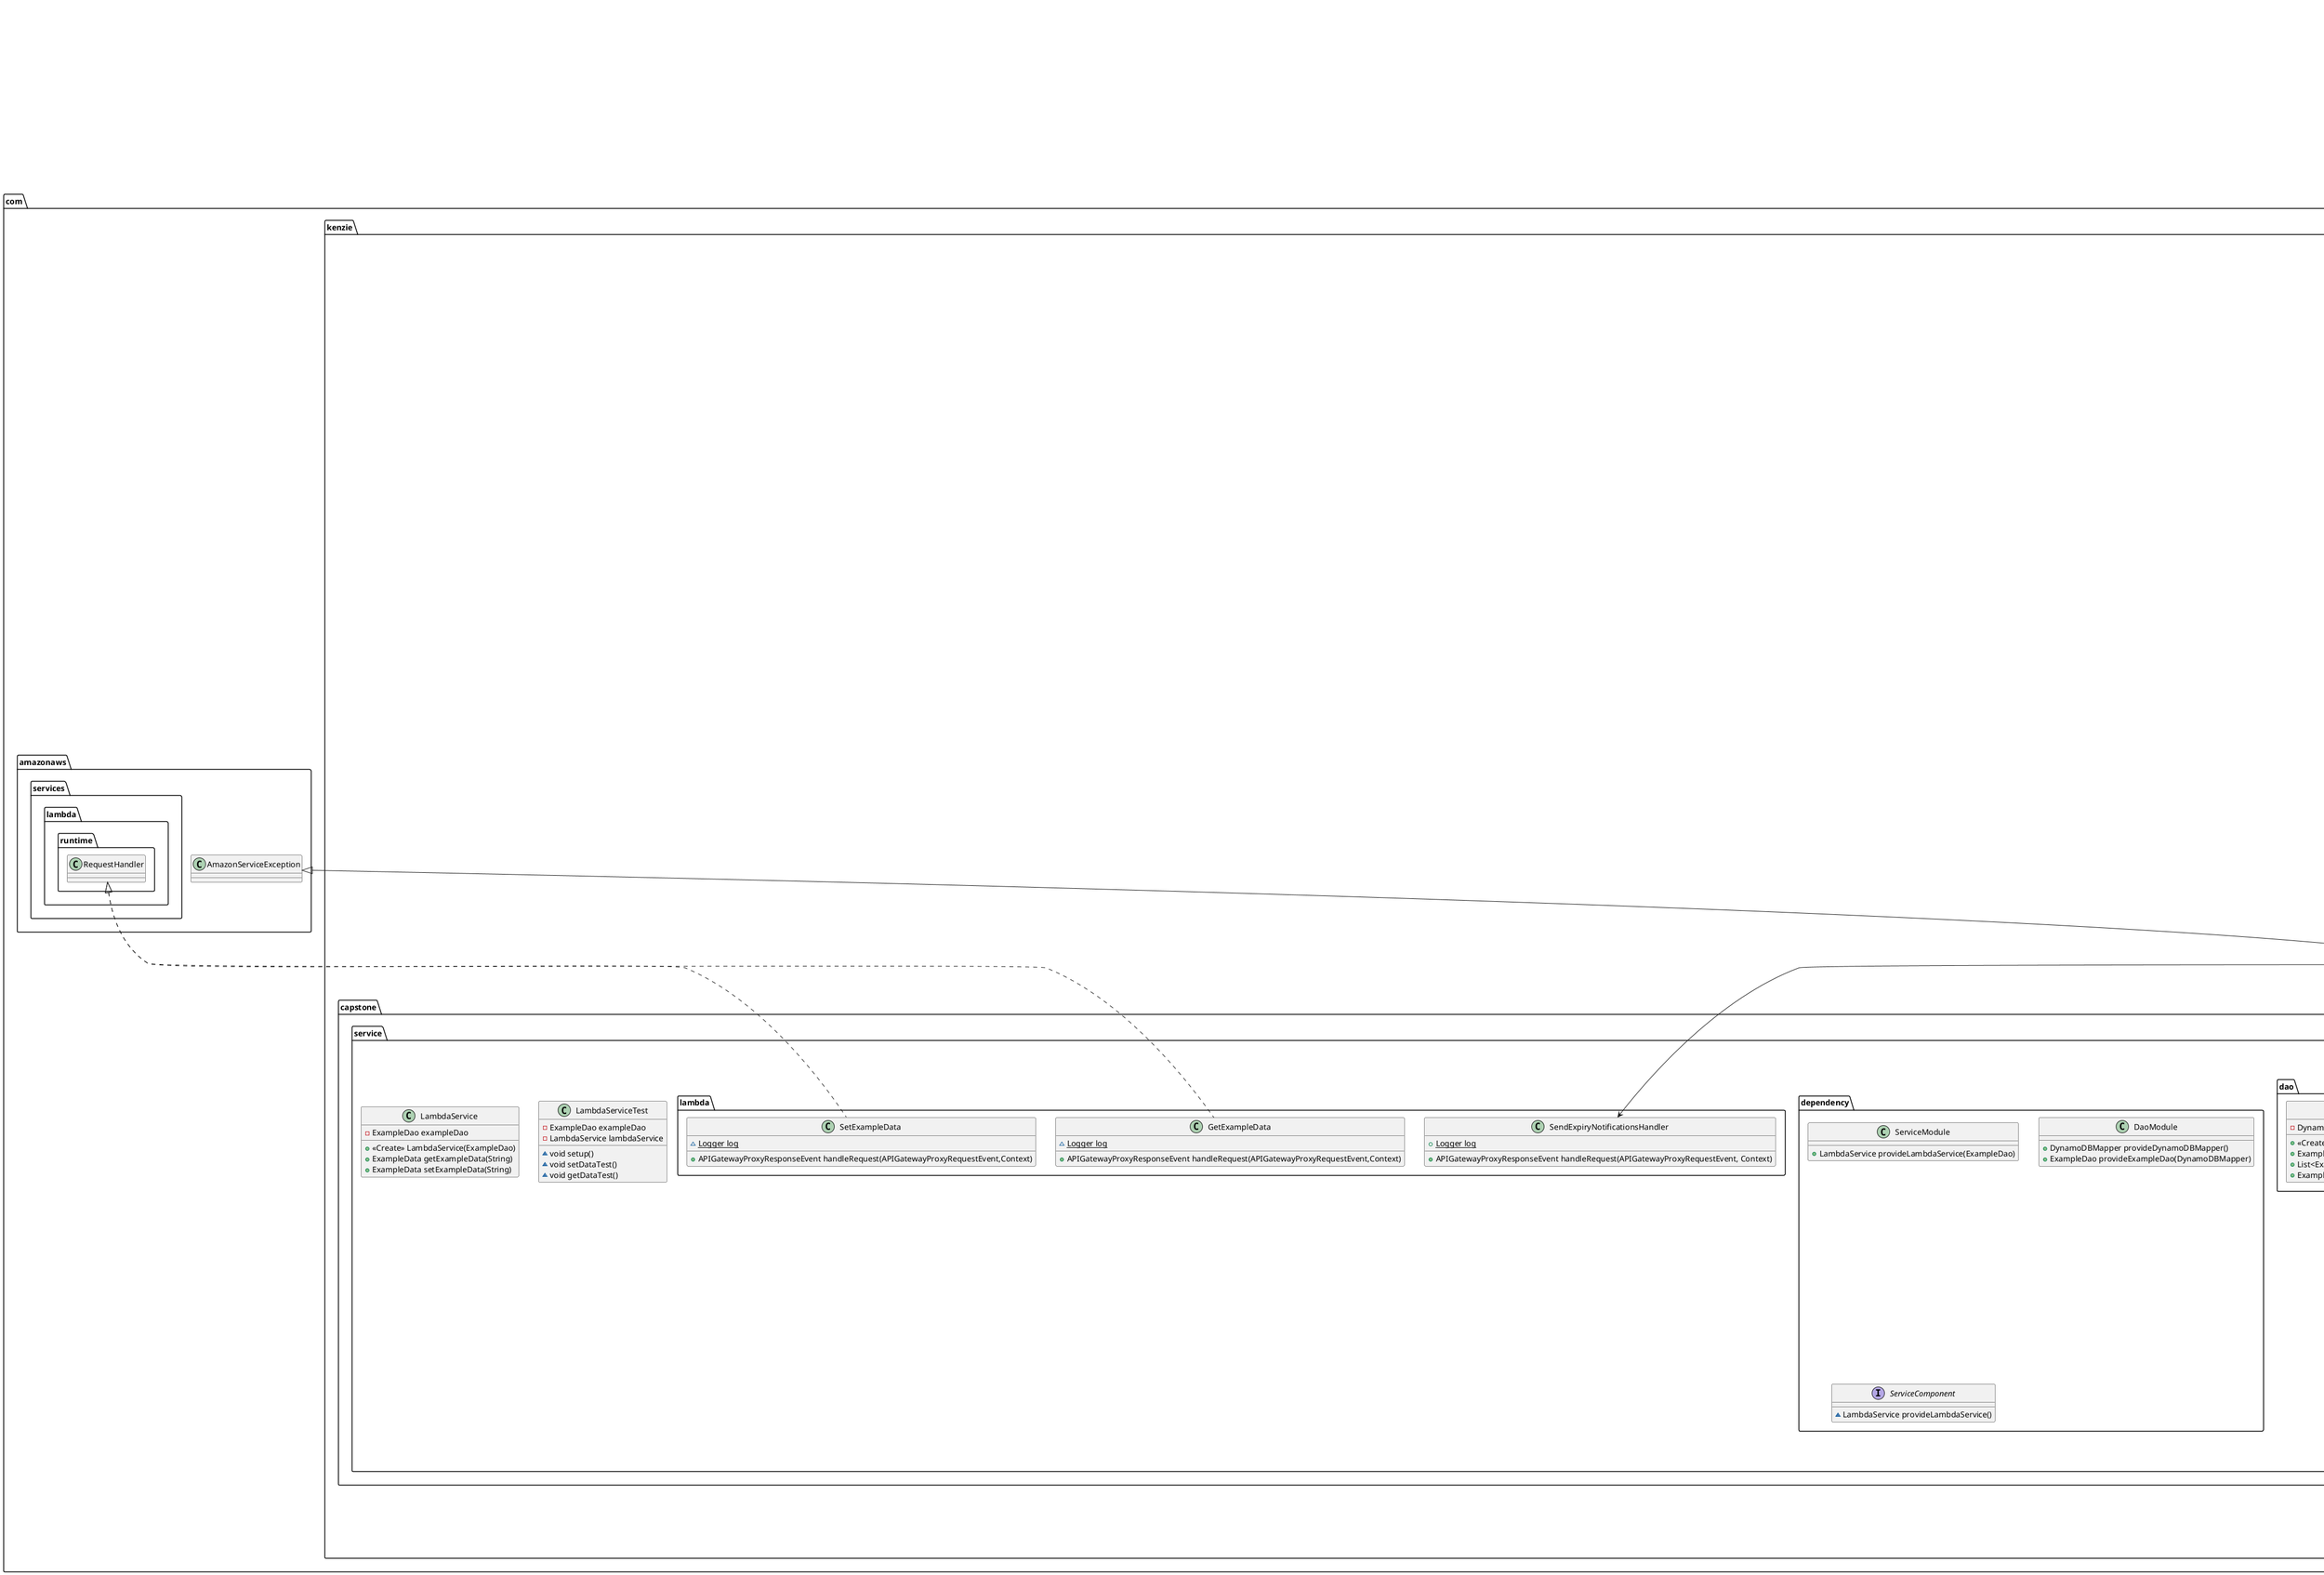 @startuml
class com.kenzie.appserver.controller.UserController {
- UserService userService
+ <<Create>> UserController(UserService)
+ ResponseEntity<UserRecord> getUserById(String)
+ ResponseEntity<UserRecord> registerUser(UserRecord)
+ ResponseEntity<UserRecord> updateUser(String,UserRecord)
+ ResponseEntity<Void> deleteUser(String)
+ ResponseEntity<UserRecord> loginUser(String,String)
}


class com.kenzie.appserver.controller.model.RecipeResponse {
- String recipeId
- String title
- List<Ingredient> ingredients
- String instructions
+ String getRecipeId()
+ void setRecipeId(String)
+ String getTitle()
+ void setTitle(String)
+ List<Ingredient> getIngredients()
+ void setIngredients(List<Ingredient>)
+ String getInstructions()
+ void setInstructions(String)
}


class com.kenzie.appserver.controller.PantryController {
- PantryService pantryService
+ ResponseEntity<List<PantryRecord>> getPantryItems(String)
+ ResponseEntity<PantryRecord> addPantryItem(PantryRecord)
+ ResponseEntity<PantryRecord> updatePantryItem(String,PantryRecord)
+ ResponseEntity<Void> deletePantryItem(String)
}


class com.kenzie.capstone.service.util.DynamoDbClientProvider {
+ {static} AmazonDynamoDB getDynamoDBClient()
+ {static} AmazonDynamoDB getDynamoDBClient(Regions)
}

class AtaCurriculumDaggerConventionsPlugin {
- {static} String MIN_SUPPORTED_GRADLE_VERSION
+ void apply(org.gradle.api.internal.project.ProjectInternal)
- {static} ScriptSource scriptSource(Class<?>)
- {static} void assertSupportedByCurrentGradleVersion()
}


class AtaCurriculumSnippetsConventionsPlugin {
- {static} String MIN_SUPPORTED_GRADLE_VERSION
+ void apply(org.gradle.api.internal.project.ProjectInternal)
- {static} ScriptSource scriptSource(Class<?>)
- {static} void assertSupportedByCurrentGradleVersion()
}


class com.kenzie.appserver.repositories.model.RecipeRecord {
- String recipeId
- String title
- List<Ingredient> ingredients
- String instructions
+ String getRecipeId()
+ void setRecipeId(String)
+ String getTitle()
+ void setTitle(String)
+ List<Ingredient> getIngredients()
+ void setIngredients(List<Ingredient>)
+ String getInstructions()
+ void setInstructions(String)
+ boolean equals(Object)
+ int hashCode()
}


class com.kenzie.appserver.config.CacheConfig {
}
interface com.kenzie.appserver.repositories.RecipeRepository {
}
interface com.kenzie.appserver.repositories.PantryRepository {
~ List<PantryRecord> findByUserId(String)
}

class com.kenzie.appserver.controller.model.UserCreateRequest {
}
class com.kenzie.appserver.service.UserService {
- UserRepository userRepository
- LambdaServiceClient lambdaServiceClient
+ <<Create>> UserService(UserRepository,LambdaServiceClient)
+ UserRecord getUserById(String)
+ UserRecord createUser(UserRecord)
+ UserRecord updateUser(UserRecord)
+ void deleteUser(String)
+ UserRecord loginUser(String,String)
}


class com.kenzie.appserver.repositories.model.UserRecord {
- String userId
- String userName
- String email
- String passwordHash
- String householdName
+ String getUserId()
+ void setUserId(String)
+ String getUserName()
+ void setUserName(String)
+ String getEmail()
+ void setEmail(String)
+ String getPasswordHash()
+ void setPasswordHash(String)
+ String getHouseholdName()
+ void setHouseholdName(String)
+ boolean equals(Object)
+ int hashCode()
}


class com.kenzie.appserver.ApplicationStartUpListener {
+ void onApplicationEvent(ContextRefreshedEvent)
}

class com.kenzie.appserver.controller.RecipeController {
}
class AtaCurriculumIntegrationTestConventionsPlugin {
- {static} String MIN_SUPPORTED_GRADLE_VERSION
+ void apply(org.gradle.api.internal.project.ProjectInternal)
- {static} ScriptSource scriptSource(Class<?>)
- {static} void assertSupportedByCurrentGradleVersion()
}


class com.kenzie.appserver.controller.model.RecipeCreateRequest {
}
class com.kenzie.appserver.service.model.User {
- String userId
- String userName
- String email
- String passwordHash
- String householdName
+ <<Create>> User(String,String,String,String,String)
+ String getUserId()
+ String getUserName()
+ String getEmail()
+ String getPasswordHash()
+ String getHouseholdName()
}


class com.kenzie.capstone.service.LambdaServiceTest {
- ExampleDao exampleDao
- LambdaService lambdaService
~ void setup()
~ void setDataTest()
~ void getDataTest()
}


class com.kenzie.appserver.controller.ExampleController {
- ExampleService exampleService
~ <<Create>> ExampleController(ExampleService)
+ ResponseEntity<ExampleResponse> get(String)
+ ResponseEntity<ExampleResponse> addNewExample(ExampleCreateRequest)
}


class com.kenzie.appserver.controller.ExampleControllerTest {
- MockMvc mvc
~ ExampleService exampleService
- MockNeat mockNeat
- ObjectMapper mapper
+ void getById_Exists()
+ void createExample_CreateSuccessful()
}


class com.kenzie.capstone.service.model.ExampleData {
- String id
- String data
+ <<Create>> ExampleData(String,String)
+ <<Create>> ExampleData()
+ String getId()
+ void setId(String)
+ String getData()
+ void setData(String)
+ boolean equals(Object)
+ int hashCode()
}


class com.kenzie.appserver.controller.model.UserResponse {
- String userId
- String userName
- String email
- String passwordHash
- String householdName
+ String getUserId()
+ void setUserId(String)
+ String getUserName()
+ void setUserName(String)
+ String getEmail()
+ void setEmail(String)
+ String getPasswordHash()
+ void setPasswordHash(String)
+ String getHouseholdName()
+ void setHouseholdName(String)
}


class com.kenzie.capstone.service.client.LambdaServiceClient {
- {static} String GET_EXAMPLE_ENDPOINT
- {static} String SET_EXAMPLE_ENDPOINT
- ObjectMapper mapper
+ <<Create>> LambdaServiceClient()
+ ExampleData getExampleData(String)
+ ExampleData setExampleData(String)
}


class com.kenzie.appserver.Application {
+ {static} void main(String[])
}

class com.kenzie.capstone.service.dao.ExampleDao {
- DynamoDBMapper mapper
+ <<Create>> ExampleDao(DynamoDBMapper)
+ ExampleData storeExampleData(ExampleData)
+ List<ExampleRecord> getExampleData(String)
+ ExampleRecord setExampleData(String,String)
}


class com.kenzie.appserver.service.model.Ingredient {
- String ingredientId
- String ingredientName
- double price
- Date datePriced
- int quantity
+ <<Create>> Ingredient(String,String,double,Date,int)
+ String getIngredientId()
+ String getIngredientName()
+ double getPrice()
+ Date getDatePriced()
+ int getQuantity()
}


interface com.kenzie.appserver.repositories.IngredientRepository {
}
class com.kenzie.appserver.repositories.model.PantryRecord {
- String pantryItemId
- String itemName
- String expiryDate
- int quantity
- boolean isExpired
- Date datePurchased
+ String getPantryItemId()
+ void setPantryItemId(String)
+ String getItemName()
+ void setItemName(String)
+ String getExpiryDate()
+ void setExpiryDate(String)
+ int getQuantity()
+ void setQuantity(int)
+ boolean isExpired()
+ void setExpired(boolean)
+ Date getDatePurchased()
+ void setDatePurchased(Date)
+ boolean equals(Object)
+ int hashCode()
}


interface com.kenzie.appserver.repositories.UserRepository {
}
class com.kenzie.capstone.service.LambdaService {
- ExampleDao exampleDao
+ <<Create>> LambdaService(ExampleDao)
+ ExampleData getExampleData(String)
+ ExampleData setExampleData(String)
}


class com.kenzie.appserver.Scheduler {
}
class com.kenzie.appserver.service.model.Pantry {
- String pantryItemId
- String itemName
- String expiryDate
- int quantity
- boolean isExpired
- Date datePurchased
+ <<Create>> Pantry(String,String,String,int,boolean,Date)
+ String getPantryItemId()
+ String getItemName()
+ String getExpiryDate()
+ int getQuantity()
+ boolean isExpired()
+ Date getDatePurchased()
}


class com.kenzie.appserver.controller.IngredientController {
}
class com.kenzie.capstone.service.client.EnvironmentVariableUtility {
- {static} String resolveEnvVars(Map<String,String>,String,boolean)
- {static} Map<String,String> computeEnvVar(Map<String,String>,String,boolean)
+ {static} Map<String,String> getEnvVariablesFromFile(List<String>,String,Map<String,String>,boolean)
+ {static} String getEnvVariableFromFile(List<String>,String,Map<String,String>,String,boolean)
+ {static} String getEnvVarFromSetupEnvironment(String)
}

class com.kenzie.capstone.service.client.ApiGatewayException {
+ <<Create>> ApiGatewayException(String)
+ <<Create>> ApiGatewayException(String,Exception)
}

class com.kenzie.appserver.controller.model.ExampleResponse {
- String id
- String name
+ String getId()
+ void setId(String)
+ String getName()
+ void setName(String)
}


class com.kenzie.appserver.service.PantryService {
- PantryRepository pantryRepository
- LambdaServiceClient lambdaServiceClient
+ <<Create>> PantryService(PantryRepository,LambdaServiceClient)
+ List<PantryRecord> getPantryItems(String)
+ PantryRecord addPantryItem(PantryRecord)
+ PantryRecord updatePantryItem(PantryRecord)
+ void deletePantryItem(String)
}


class com.kenzie.appserver.controller.model.ExampleCreateRequest {
- String name
+ String getName()
+ void setName(String)
}


interface com.kenzie.appserver.repositories.ExampleRepository {
}
class com.kenzie.capstone.service.dependency.ServiceModule {
+ LambdaService provideLambdaService(ExampleDao)
}

class AtaCurriculumJavaConventionsPlugin {
- {static} String MIN_SUPPORTED_GRADLE_VERSION
+ void apply(org.gradle.api.internal.project.ProjectInternal)
- {static} ScriptSource scriptSource(Class<?>)
- {static} void assertSupportedByCurrentGradleVersion()
}


class com.kenzie.appserver.service.IngredientService {
}
class com.kenzie.appserver.config.ExecutorServiceConfig {
+ TaskExecutor executorService()
}

class com.kenzie.appserver.config.LambdaServiceClientConfiguration {
+ LambdaServiceClient referralServiceClient()
}

class com.kenzie.appserver.service.model.Example {
- String id
- String name
+ <<Create>> Example(String,String)
+ String getId()
+ String getName()
}


class com.kenzie.appserver.controller.BaseController {
+ ResponseEntity getServiceName()
}

class com.kenzie.capstone.service.lambda.GetExampleData {
~ {static} Logger log
+ APIGatewayProxyResponseEvent handleRequest(APIGatewayProxyRequestEvent,Context)
}


class com.kenzie.appserver.service.RecipeService {
}
class com.kenzie.appserver.service.model.Recipe {
- String recipeId
- String title
- List<Ingredient> ingredients
- String instructions
+ <<Create>> Recipe(String,String,List<Ingredient>,String)
+ String getRecipeId()
+ String getTitle()
+ List<Ingredient> getIngredients()
+ String getInstructions()
}


class com.kenzie.capstone.service.dependency.DaoModule {
+ DynamoDBMapper provideDynamoDBMapper()
+ ExampleDao provideExampleDao(DynamoDBMapper)
}

class com.kenzie.appserver.service.ExampleServiceTest {
- ExampleRepository exampleRepository
- ExampleService exampleService
- LambdaServiceClient lambdaServiceClient
~ void setup()
~ void findById()
~ void findByConcertId_invalid()
}


class com.kenzie.appserver.repositories.model.ExampleRecord {
- String id
- String name
+ String getId()
+ String getName()
+ void setId(String)
+ void setName(String)
+ boolean equals(Object)
+ int hashCode()
}


class com.kenzie.appserver.repositories.model.IngredientRecord {
- String ingredientId
- String ingredientName
- double price
- Date datePriced
- int quantity
+ String getIngredientId()
+ void setIngredientId(String)
+ String getIngredientName()
+ void setIngredientName(String)
+ double getPrice()
+ void setPrice(double)
+ Date getDatePriced()
+ void setDatePriced(Date)
+ int getQuantity()
+ void setQuantity(int)
+ boolean equals(Object)
+ int hashCode()
}


class com.kenzie.capstone.service.lambda.SetExampleData {
~ {static} Logger log
+ APIGatewayProxyResponseEvent handleRequest(APIGatewayProxyRequestEvent,Context)
}


class com.kenzie.appserver.config.DynamoDbConfig {
~ String dynamoOverrideEndpoint
+ AmazonDynamoDB amazonDynamoDB(String)
+ AmazonDynamoDB defaultAmazonDynamoDb()
}


interface com.kenzie.capstone.service.dependency.ServiceComponent {
~ LambdaService provideLambdaService()
}

class com.kenzie.appserver.service.ExampleService {
- ExampleRepository exampleRepository
- LambdaServiceClient lambdaServiceClient
+ <<Create>> ExampleService(ExampleRepository,LambdaServiceClient)
+ Example findById(String)
+ Example addNewExample(String)
}


class com.kenzie.capstone.service.model.ExampleRecord {
- String id
- String data
+ String getId()
+ String getData()
+ void setId(String)
+ void setData(String)
+ boolean equals(Object)
+ int hashCode()
}


class com.kenzie.capstone.service.client.EndpointUtility {
- String apiEndpoint
+ <<Create>> EndpointUtility()
+ {static} String getStackName()
+ {static} String getApiEndpint()
+ String postEndpoint(String,String)
+ String getEndpoint(String)
}


class com.kenzie.appserver.DynamoDbInitializer {
- {static} GenericContainer<?> dynamoDb
- {static} GenericContainer<?> getDynamoDbInstance()
+ void initialize(ConfigurableApplicationContext)
}

class com.kenzie.appserver.controller.PantryController {
+ ResponseEntity<List<PantryRecord>> getPantryItems(String userId)
+ ResponseEntity<PantryRecord> addPantryItem(PantryRecord)
+ ResponseEntity<PantryRecord> updatePantryItem(String id, PantryRecord)
+ ResponseEntity<Void> deletePantryItem(String id)
}

class com.kenzie.appserver.service.PantryService {
- PantryRepository pantryRepository
- LambdaServiceClient lambdaServiceClient
+ <<Create>> PantryService(PantryRepository, LambdaServiceClient)
+ List<PantryRecord> getPantryItems(String userId)
+ PantryRecord addPantryItem(PantryRecord)
+ PantryRecord updatePantryItem(PantryRecord)
+ void deletePantryItem(String id)
+ void sendExpiryNotifications(String userId)
}

class com.kenzie.appserver.repositories.PantryRepository {
+ List<PantryRecord> findByUserId(String userId)
+ save(PantryRecord)
+ findById(String pantryItemId)
+ delete(PantryRecord)
}

class com.kenzie.appserver.controller.RecipeController {
+ ResponseEntity<List<RecipeResponse>> getRecipes(String userId)
+ ResponseEntity<RecipeResponse> getRecipeById(String recipeId)
+ ResponseEntity<RecipeResponse> addRecipe(RecipeCreateRequest)
+ ResponseEntity<RecipeResponse> updateRecipe(String recipeId, RecipeCreateRequest)
+ ResponseEntity<Void> deleteRecipe(String recipeId)
}

class com.kenzie.appserver.service.RecipeService {
- RecipeRepository recipeRepository
+ <<Create>> RecipeService(RecipeRepository)
+ List<RecipeResponse> getRecipes(String userId)
+ RecipeResponse getRecipeById(String recipeId)
+ RecipeResponse addRecipe(RecipeCreateRequest)
+ RecipeResponse updateRecipe(String recipeId, RecipeCreateRequest)
+ void deleteRecipe(String recipeId)
}

class com.kenzie.appserver.repositories.RecipeRepository {
+ List<RecipeRecord> findByUserId(String userId)
+ save(RecipeRecord)
+ findById(String recipeId)
+ delete(RecipeRecord)
}

class com.kenzie.capstone.service.lambda.SendExpiryNotificationsHandler {
+ {static} Logger log
+ APIGatewayProxyResponseEvent handleRequest(APIGatewayProxyRequestEvent, Context)
}

com.kenzie.appserver.controller.PantryController --> com.kenzie.appserver.service.PantryService
com.kenzie.appserver.service.PantryService --> com.kenzie.appserver.repositories.PantryRepository
com.kenzie.appserver.service.PantryService --> com.kenzie.capstone.service.lambda.SendExpiryNotificationsHandler



Plugin <|.. AtaCurriculumDaggerConventionsPlugin
Plugin <|.. AtaCurriculumSnippetsConventionsPlugin
org.springframework.data.repository.CrudRepository <|-- com.kenzie.appserver.repositories.PantryRepository
Plugin <|.. AtaCurriculumIntegrationTestConventionsPlugin
org.springframework.data.repository.CrudRepository <|-- com.kenzie.appserver.repositories.UserRepository
com.amazonaws.AmazonServiceException <|-- com.kenzie.capstone.service.client.ApiGatewayException
org.springframework.data.repository.CrudRepository <|-- com.kenzie.appserver.repositories.ExampleRepository
Plugin <|.. AtaCurriculumJavaConventionsPlugin
com.amazonaws.services.lambda.runtime.RequestHandler <|.. com.kenzie.capstone.service.lambda.GetExampleData
com.amazonaws.services.lambda.runtime.RequestHandler <|.. com.kenzie.capstone.service.lambda.SetExampleData
org.springframework.context.ApplicationContextInitializer <|.. com.kenzie.appserver.DynamoDbInitializer
@enduml